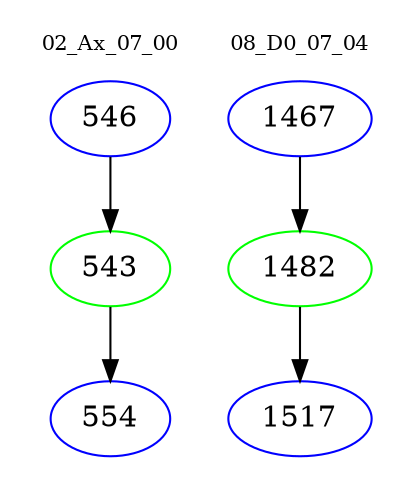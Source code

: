 digraph{
subgraph cluster_0 {
color = white
label = "02_Ax_07_00";
fontsize=10;
T0_546 [label="546", color="blue"]
T0_546 -> T0_543 [color="black"]
T0_543 [label="543", color="green"]
T0_543 -> T0_554 [color="black"]
T0_554 [label="554", color="blue"]
}
subgraph cluster_1 {
color = white
label = "08_D0_07_04";
fontsize=10;
T1_1467 [label="1467", color="blue"]
T1_1467 -> T1_1482 [color="black"]
T1_1482 [label="1482", color="green"]
T1_1482 -> T1_1517 [color="black"]
T1_1517 [label="1517", color="blue"]
}
}
